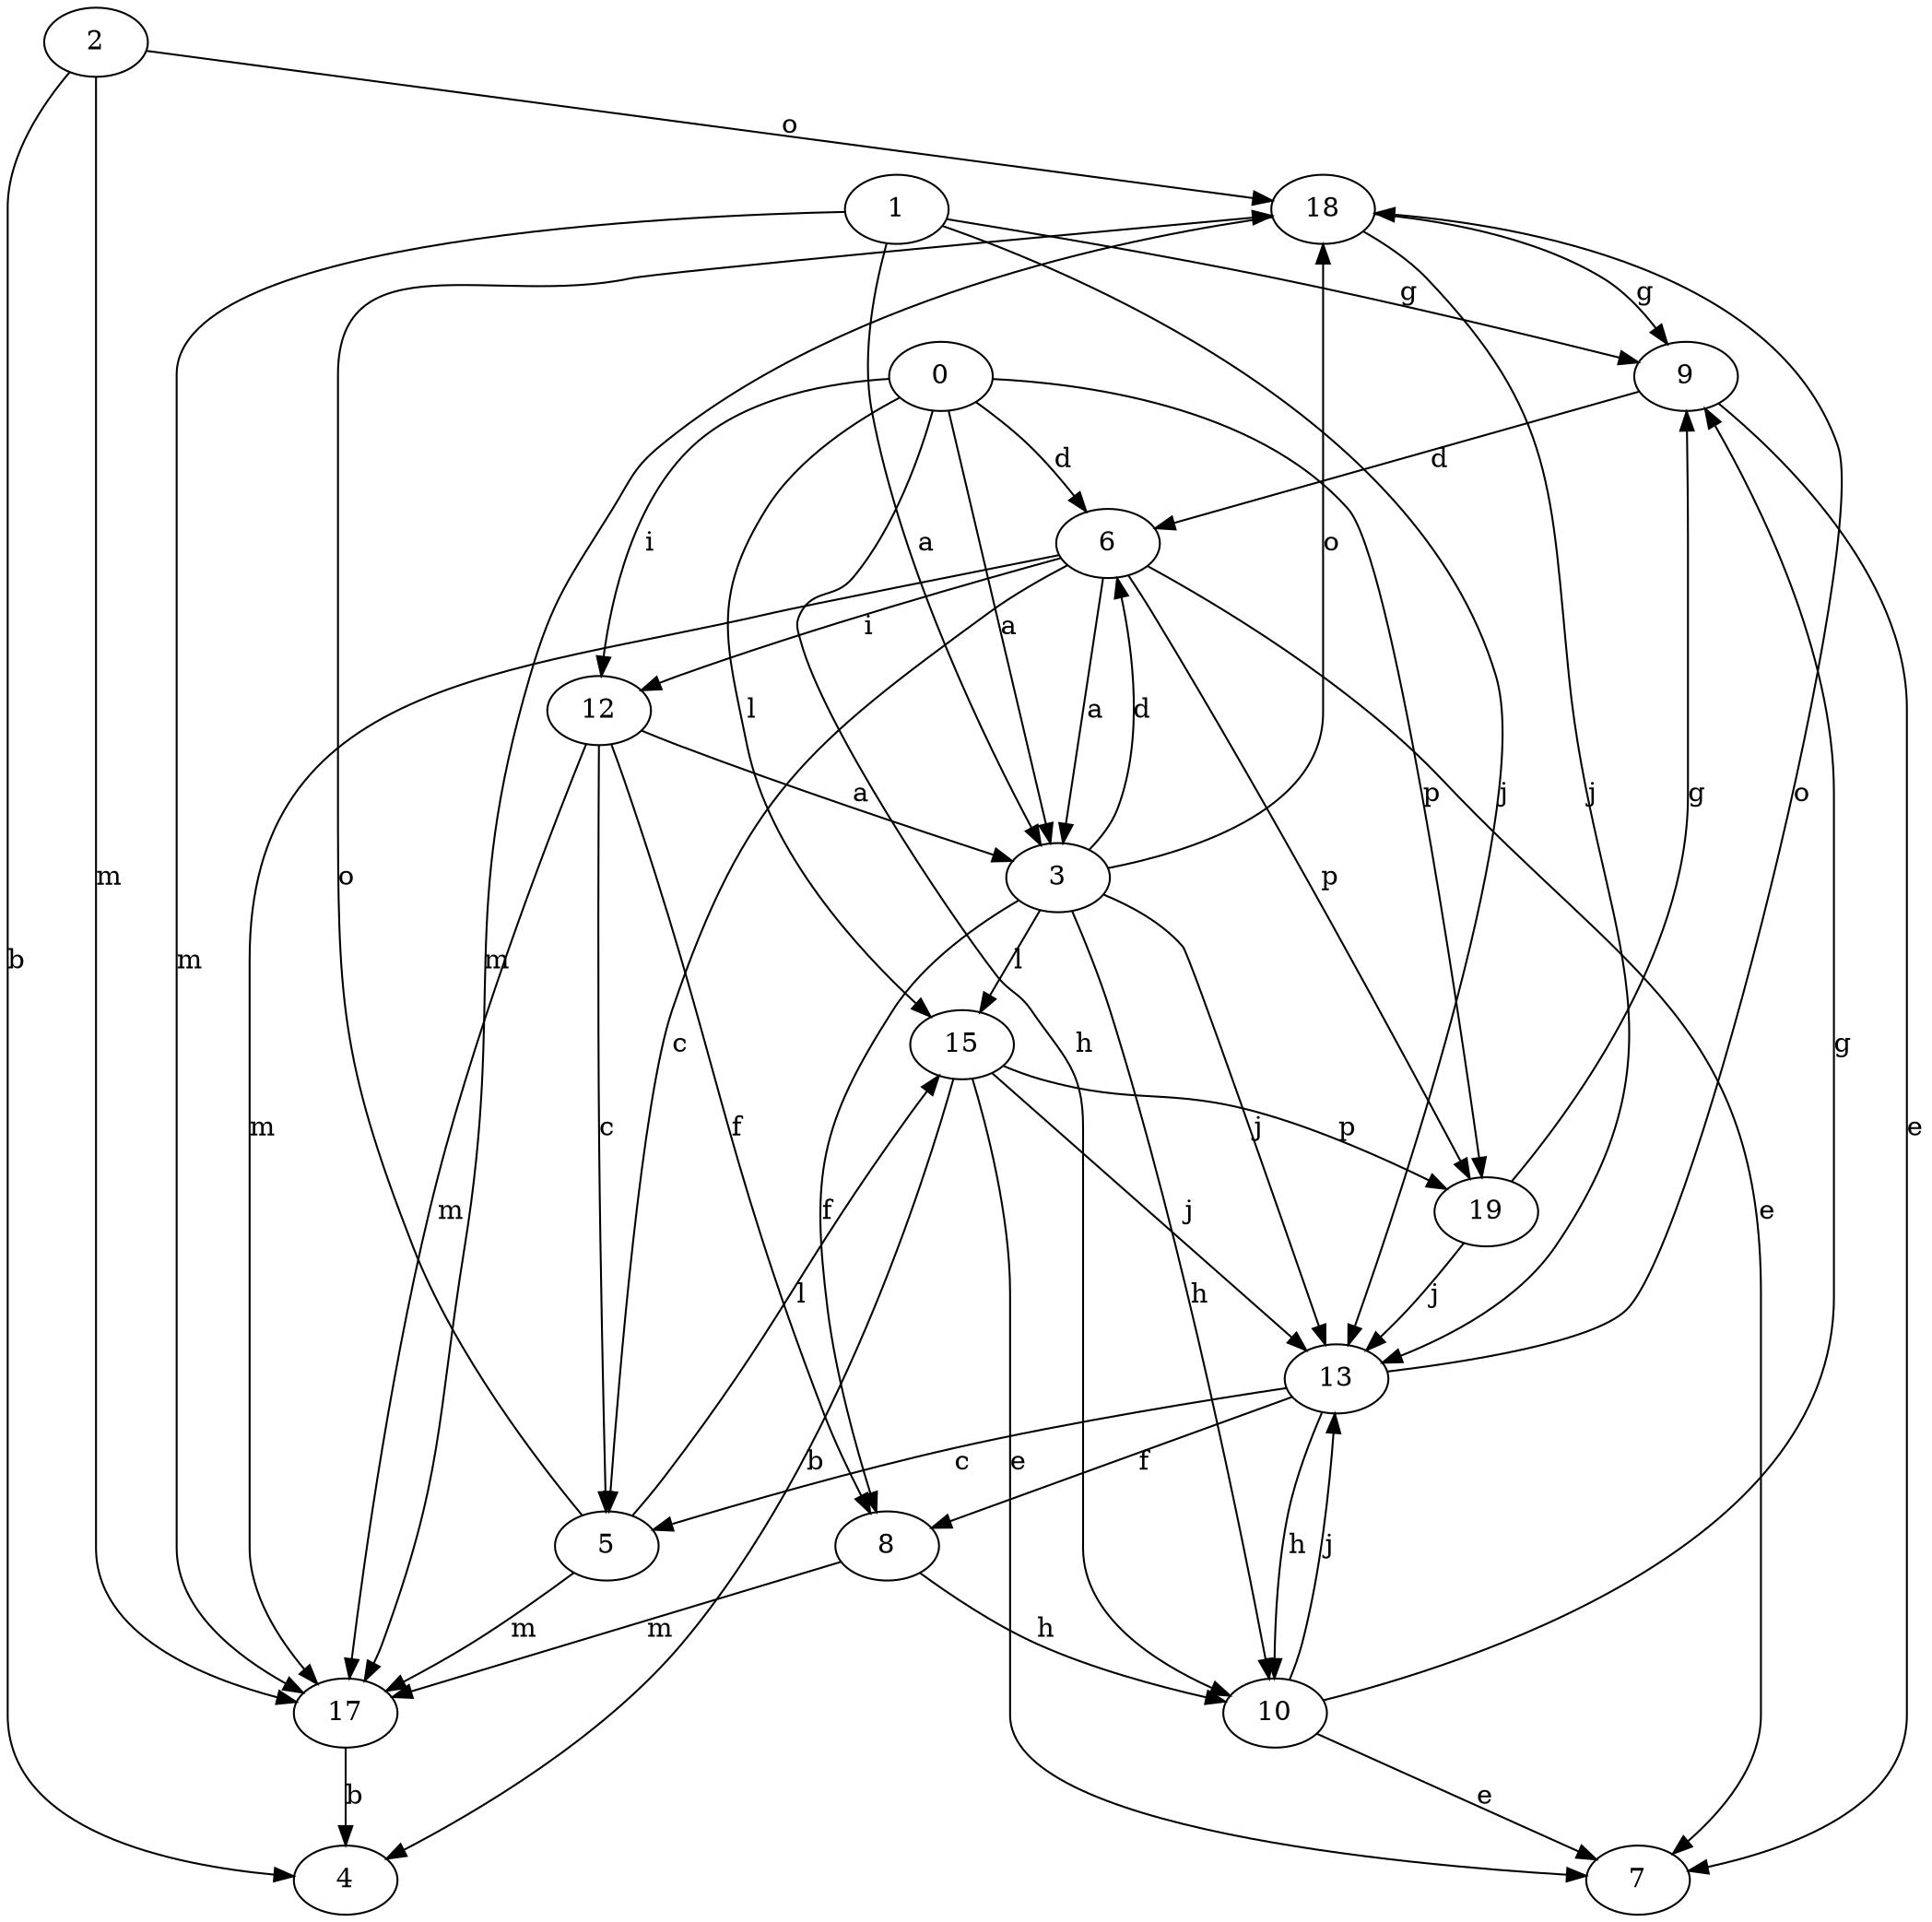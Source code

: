 strict digraph  {
2;
3;
4;
5;
6;
7;
0;
8;
9;
10;
12;
13;
1;
15;
17;
18;
19;
2 -> 4  [label=b];
2 -> 17  [label=m];
2 -> 18  [label=o];
3 -> 6  [label=d];
3 -> 8  [label=f];
3 -> 10  [label=h];
3 -> 13  [label=j];
3 -> 15  [label=l];
3 -> 18  [label=o];
5 -> 15  [label=l];
5 -> 17  [label=m];
5 -> 18  [label=o];
6 -> 3  [label=a];
6 -> 5  [label=c];
6 -> 7  [label=e];
6 -> 12  [label=i];
6 -> 17  [label=m];
6 -> 19  [label=p];
0 -> 3  [label=a];
0 -> 6  [label=d];
0 -> 10  [label=h];
0 -> 12  [label=i];
0 -> 15  [label=l];
0 -> 19  [label=p];
8 -> 10  [label=h];
8 -> 17  [label=m];
9 -> 6  [label=d];
9 -> 7  [label=e];
10 -> 7  [label=e];
10 -> 9  [label=g];
10 -> 13  [label=j];
12 -> 3  [label=a];
12 -> 5  [label=c];
12 -> 8  [label=f];
12 -> 17  [label=m];
13 -> 5  [label=c];
13 -> 8  [label=f];
13 -> 10  [label=h];
13 -> 18  [label=o];
1 -> 3  [label=a];
1 -> 9  [label=g];
1 -> 13  [label=j];
1 -> 17  [label=m];
15 -> 4  [label=b];
15 -> 7  [label=e];
15 -> 13  [label=j];
15 -> 19  [label=p];
17 -> 4  [label=b];
18 -> 9  [label=g];
18 -> 13  [label=j];
18 -> 17  [label=m];
19 -> 9  [label=g];
19 -> 13  [label=j];
}
